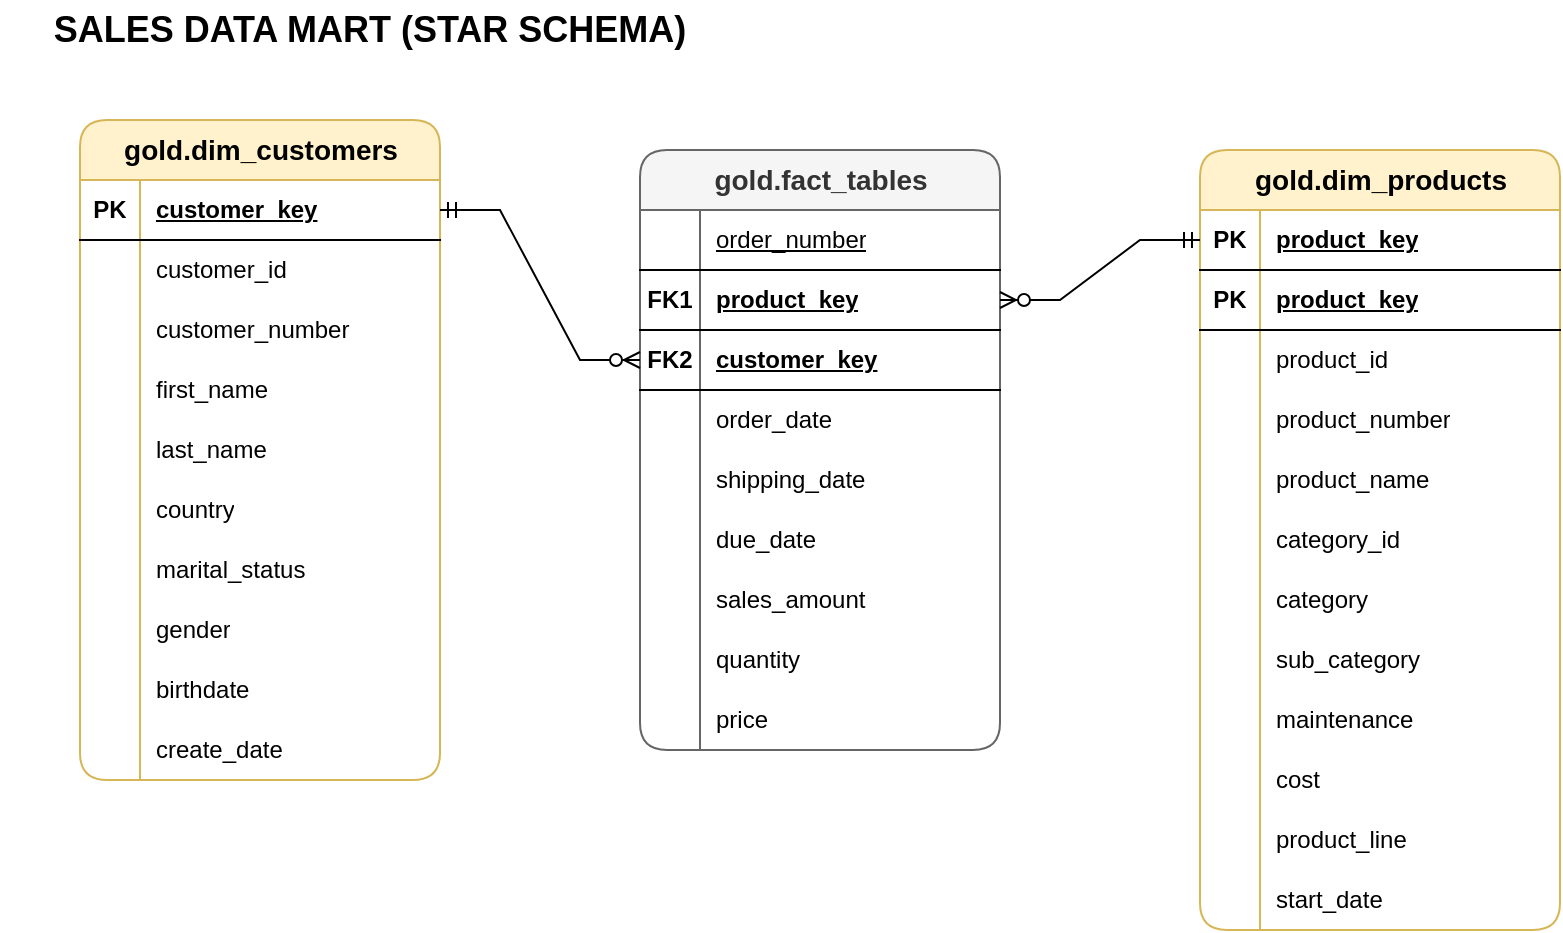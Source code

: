 <mxfile version="27.0.9">
  <diagram name="Page-1" id="JnDGGppTcWcvO2sFJyuO">
    <mxGraphModel dx="856" dy="521" grid="1" gridSize="10" guides="1" tooltips="1" connect="1" arrows="1" fold="1" page="1" pageScale="1" pageWidth="850" pageHeight="1100" math="0" shadow="0">
      <root>
        <mxCell id="0" />
        <mxCell id="1" parent="0" />
        <mxCell id="DwGZk2D-Dz_emXMDMK4M-45" value="&lt;font style=&quot;font-size: 14px;&quot;&gt;gold.dim_customers&lt;/font&gt;" style="shape=table;startSize=30;container=1;collapsible=1;childLayout=tableLayout;fixedRows=1;rowLines=0;fontStyle=1;align=center;resizeLast=1;html=1;rounded=1;fillColor=#fff2cc;strokeColor=#d6b656;" vertex="1" parent="1">
          <mxGeometry x="60" y="70" width="180" height="330" as="geometry" />
        </mxCell>
        <mxCell id="DwGZk2D-Dz_emXMDMK4M-46" value="" style="shape=tableRow;horizontal=0;startSize=0;swimlaneHead=0;swimlaneBody=0;fillColor=none;collapsible=0;dropTarget=0;points=[[0,0.5],[1,0.5]];portConstraint=eastwest;top=0;left=0;right=0;bottom=1;" vertex="1" parent="DwGZk2D-Dz_emXMDMK4M-45">
          <mxGeometry y="30" width="180" height="30" as="geometry" />
        </mxCell>
        <mxCell id="DwGZk2D-Dz_emXMDMK4M-47" value="PK" style="shape=partialRectangle;connectable=0;fillColor=none;top=0;left=0;bottom=0;right=0;fontStyle=1;overflow=hidden;whiteSpace=wrap;html=1;" vertex="1" parent="DwGZk2D-Dz_emXMDMK4M-46">
          <mxGeometry width="30" height="30" as="geometry">
            <mxRectangle width="30" height="30" as="alternateBounds" />
          </mxGeometry>
        </mxCell>
        <mxCell id="DwGZk2D-Dz_emXMDMK4M-48" value="&lt;font&gt;customer_key&lt;/font&gt;" style="shape=partialRectangle;connectable=0;fillColor=none;top=0;left=0;bottom=0;right=0;align=left;spacingLeft=6;fontStyle=5;overflow=hidden;whiteSpace=wrap;html=1;" vertex="1" parent="DwGZk2D-Dz_emXMDMK4M-46">
          <mxGeometry x="30" width="150" height="30" as="geometry">
            <mxRectangle width="150" height="30" as="alternateBounds" />
          </mxGeometry>
        </mxCell>
        <mxCell id="DwGZk2D-Dz_emXMDMK4M-49" value="" style="shape=tableRow;horizontal=0;startSize=0;swimlaneHead=0;swimlaneBody=0;fillColor=none;collapsible=0;dropTarget=0;points=[[0,0.5],[1,0.5]];portConstraint=eastwest;top=0;left=0;right=0;bottom=0;" vertex="1" parent="DwGZk2D-Dz_emXMDMK4M-45">
          <mxGeometry y="60" width="180" height="30" as="geometry" />
        </mxCell>
        <mxCell id="DwGZk2D-Dz_emXMDMK4M-50" value="" style="shape=partialRectangle;connectable=0;fillColor=none;top=0;left=0;bottom=0;right=0;editable=1;overflow=hidden;whiteSpace=wrap;html=1;" vertex="1" parent="DwGZk2D-Dz_emXMDMK4M-49">
          <mxGeometry width="30" height="30" as="geometry">
            <mxRectangle width="30" height="30" as="alternateBounds" />
          </mxGeometry>
        </mxCell>
        <mxCell id="DwGZk2D-Dz_emXMDMK4M-51" value="&lt;font&gt;customer_id&lt;/font&gt;" style="shape=partialRectangle;connectable=0;fillColor=none;top=0;left=0;bottom=0;right=0;align=left;spacingLeft=6;overflow=hidden;whiteSpace=wrap;html=1;" vertex="1" parent="DwGZk2D-Dz_emXMDMK4M-49">
          <mxGeometry x="30" width="150" height="30" as="geometry">
            <mxRectangle width="150" height="30" as="alternateBounds" />
          </mxGeometry>
        </mxCell>
        <mxCell id="DwGZk2D-Dz_emXMDMK4M-52" value="" style="shape=tableRow;horizontal=0;startSize=0;swimlaneHead=0;swimlaneBody=0;fillColor=none;collapsible=0;dropTarget=0;points=[[0,0.5],[1,0.5]];portConstraint=eastwest;top=0;left=0;right=0;bottom=0;" vertex="1" parent="DwGZk2D-Dz_emXMDMK4M-45">
          <mxGeometry y="90" width="180" height="30" as="geometry" />
        </mxCell>
        <mxCell id="DwGZk2D-Dz_emXMDMK4M-53" value="" style="shape=partialRectangle;connectable=0;fillColor=none;top=0;left=0;bottom=0;right=0;editable=1;overflow=hidden;whiteSpace=wrap;html=1;" vertex="1" parent="DwGZk2D-Dz_emXMDMK4M-52">
          <mxGeometry width="30" height="30" as="geometry">
            <mxRectangle width="30" height="30" as="alternateBounds" />
          </mxGeometry>
        </mxCell>
        <mxCell id="DwGZk2D-Dz_emXMDMK4M-54" value="customer_number" style="shape=partialRectangle;connectable=0;fillColor=none;top=0;left=0;bottom=0;right=0;align=left;spacingLeft=6;overflow=hidden;whiteSpace=wrap;html=1;" vertex="1" parent="DwGZk2D-Dz_emXMDMK4M-52">
          <mxGeometry x="30" width="150" height="30" as="geometry">
            <mxRectangle width="150" height="30" as="alternateBounds" />
          </mxGeometry>
        </mxCell>
        <mxCell id="DwGZk2D-Dz_emXMDMK4M-55" value="" style="shape=tableRow;horizontal=0;startSize=0;swimlaneHead=0;swimlaneBody=0;fillColor=none;collapsible=0;dropTarget=0;points=[[0,0.5],[1,0.5]];portConstraint=eastwest;top=0;left=0;right=0;bottom=0;" vertex="1" parent="DwGZk2D-Dz_emXMDMK4M-45">
          <mxGeometry y="120" width="180" height="30" as="geometry" />
        </mxCell>
        <mxCell id="DwGZk2D-Dz_emXMDMK4M-56" value="" style="shape=partialRectangle;connectable=0;fillColor=none;top=0;left=0;bottom=0;right=0;editable=1;overflow=hidden;whiteSpace=wrap;html=1;" vertex="1" parent="DwGZk2D-Dz_emXMDMK4M-55">
          <mxGeometry width="30" height="30" as="geometry">
            <mxRectangle width="30" height="30" as="alternateBounds" />
          </mxGeometry>
        </mxCell>
        <mxCell id="DwGZk2D-Dz_emXMDMK4M-57" value="first_name" style="shape=partialRectangle;connectable=0;fillColor=none;top=0;left=0;bottom=0;right=0;align=left;spacingLeft=6;overflow=hidden;whiteSpace=wrap;html=1;" vertex="1" parent="DwGZk2D-Dz_emXMDMK4M-55">
          <mxGeometry x="30" width="150" height="30" as="geometry">
            <mxRectangle width="150" height="30" as="alternateBounds" />
          </mxGeometry>
        </mxCell>
        <mxCell id="DwGZk2D-Dz_emXMDMK4M-58" value="" style="shape=tableRow;horizontal=0;startSize=0;swimlaneHead=0;swimlaneBody=0;fillColor=none;collapsible=0;dropTarget=0;points=[[0,0.5],[1,0.5]];portConstraint=eastwest;top=0;left=0;right=0;bottom=0;" vertex="1" parent="DwGZk2D-Dz_emXMDMK4M-45">
          <mxGeometry y="150" width="180" height="30" as="geometry" />
        </mxCell>
        <mxCell id="DwGZk2D-Dz_emXMDMK4M-59" value="" style="shape=partialRectangle;connectable=0;fillColor=none;top=0;left=0;bottom=0;right=0;editable=1;overflow=hidden;whiteSpace=wrap;html=1;" vertex="1" parent="DwGZk2D-Dz_emXMDMK4M-58">
          <mxGeometry width="30" height="30" as="geometry">
            <mxRectangle width="30" height="30" as="alternateBounds" />
          </mxGeometry>
        </mxCell>
        <mxCell id="DwGZk2D-Dz_emXMDMK4M-60" value="last_name" style="shape=partialRectangle;connectable=0;fillColor=none;top=0;left=0;bottom=0;right=0;align=left;spacingLeft=6;overflow=hidden;whiteSpace=wrap;html=1;" vertex="1" parent="DwGZk2D-Dz_emXMDMK4M-58">
          <mxGeometry x="30" width="150" height="30" as="geometry">
            <mxRectangle width="150" height="30" as="alternateBounds" />
          </mxGeometry>
        </mxCell>
        <mxCell id="DwGZk2D-Dz_emXMDMK4M-61" value="" style="shape=tableRow;horizontal=0;startSize=0;swimlaneHead=0;swimlaneBody=0;fillColor=none;collapsible=0;dropTarget=0;points=[[0,0.5],[1,0.5]];portConstraint=eastwest;top=0;left=0;right=0;bottom=0;" vertex="1" parent="DwGZk2D-Dz_emXMDMK4M-45">
          <mxGeometry y="180" width="180" height="30" as="geometry" />
        </mxCell>
        <mxCell id="DwGZk2D-Dz_emXMDMK4M-62" value="" style="shape=partialRectangle;connectable=0;fillColor=none;top=0;left=0;bottom=0;right=0;editable=1;overflow=hidden;whiteSpace=wrap;html=1;" vertex="1" parent="DwGZk2D-Dz_emXMDMK4M-61">
          <mxGeometry width="30" height="30" as="geometry">
            <mxRectangle width="30" height="30" as="alternateBounds" />
          </mxGeometry>
        </mxCell>
        <mxCell id="DwGZk2D-Dz_emXMDMK4M-63" value="country" style="shape=partialRectangle;connectable=0;fillColor=none;top=0;left=0;bottom=0;right=0;align=left;spacingLeft=6;overflow=hidden;whiteSpace=wrap;html=1;" vertex="1" parent="DwGZk2D-Dz_emXMDMK4M-61">
          <mxGeometry x="30" width="150" height="30" as="geometry">
            <mxRectangle width="150" height="30" as="alternateBounds" />
          </mxGeometry>
        </mxCell>
        <mxCell id="DwGZk2D-Dz_emXMDMK4M-64" value="" style="shape=tableRow;horizontal=0;startSize=0;swimlaneHead=0;swimlaneBody=0;fillColor=none;collapsible=0;dropTarget=0;points=[[0,0.5],[1,0.5]];portConstraint=eastwest;top=0;left=0;right=0;bottom=0;" vertex="1" parent="DwGZk2D-Dz_emXMDMK4M-45">
          <mxGeometry y="210" width="180" height="30" as="geometry" />
        </mxCell>
        <mxCell id="DwGZk2D-Dz_emXMDMK4M-65" value="" style="shape=partialRectangle;connectable=0;fillColor=none;top=0;left=0;bottom=0;right=0;editable=1;overflow=hidden;whiteSpace=wrap;html=1;" vertex="1" parent="DwGZk2D-Dz_emXMDMK4M-64">
          <mxGeometry width="30" height="30" as="geometry">
            <mxRectangle width="30" height="30" as="alternateBounds" />
          </mxGeometry>
        </mxCell>
        <mxCell id="DwGZk2D-Dz_emXMDMK4M-66" value="marital_status" style="shape=partialRectangle;connectable=0;fillColor=none;top=0;left=0;bottom=0;right=0;align=left;spacingLeft=6;overflow=hidden;whiteSpace=wrap;html=1;" vertex="1" parent="DwGZk2D-Dz_emXMDMK4M-64">
          <mxGeometry x="30" width="150" height="30" as="geometry">
            <mxRectangle width="150" height="30" as="alternateBounds" />
          </mxGeometry>
        </mxCell>
        <mxCell id="DwGZk2D-Dz_emXMDMK4M-67" value="" style="shape=tableRow;horizontal=0;startSize=0;swimlaneHead=0;swimlaneBody=0;fillColor=none;collapsible=0;dropTarget=0;points=[[0,0.5],[1,0.5]];portConstraint=eastwest;top=0;left=0;right=0;bottom=0;" vertex="1" parent="DwGZk2D-Dz_emXMDMK4M-45">
          <mxGeometry y="240" width="180" height="30" as="geometry" />
        </mxCell>
        <mxCell id="DwGZk2D-Dz_emXMDMK4M-68" value="" style="shape=partialRectangle;connectable=0;fillColor=none;top=0;left=0;bottom=0;right=0;editable=1;overflow=hidden;whiteSpace=wrap;html=1;" vertex="1" parent="DwGZk2D-Dz_emXMDMK4M-67">
          <mxGeometry width="30" height="30" as="geometry">
            <mxRectangle width="30" height="30" as="alternateBounds" />
          </mxGeometry>
        </mxCell>
        <mxCell id="DwGZk2D-Dz_emXMDMK4M-69" value="gender" style="shape=partialRectangle;connectable=0;fillColor=none;top=0;left=0;bottom=0;right=0;align=left;spacingLeft=6;overflow=hidden;whiteSpace=wrap;html=1;" vertex="1" parent="DwGZk2D-Dz_emXMDMK4M-67">
          <mxGeometry x="30" width="150" height="30" as="geometry">
            <mxRectangle width="150" height="30" as="alternateBounds" />
          </mxGeometry>
        </mxCell>
        <mxCell id="DwGZk2D-Dz_emXMDMK4M-70" value="" style="shape=tableRow;horizontal=0;startSize=0;swimlaneHead=0;swimlaneBody=0;fillColor=none;collapsible=0;dropTarget=0;points=[[0,0.5],[1,0.5]];portConstraint=eastwest;top=0;left=0;right=0;bottom=0;" vertex="1" parent="DwGZk2D-Dz_emXMDMK4M-45">
          <mxGeometry y="270" width="180" height="30" as="geometry" />
        </mxCell>
        <mxCell id="DwGZk2D-Dz_emXMDMK4M-71" value="" style="shape=partialRectangle;connectable=0;fillColor=none;top=0;left=0;bottom=0;right=0;editable=1;overflow=hidden;whiteSpace=wrap;html=1;" vertex="1" parent="DwGZk2D-Dz_emXMDMK4M-70">
          <mxGeometry width="30" height="30" as="geometry">
            <mxRectangle width="30" height="30" as="alternateBounds" />
          </mxGeometry>
        </mxCell>
        <mxCell id="DwGZk2D-Dz_emXMDMK4M-72" value="birthdate" style="shape=partialRectangle;connectable=0;fillColor=none;top=0;left=0;bottom=0;right=0;align=left;spacingLeft=6;overflow=hidden;whiteSpace=wrap;html=1;" vertex="1" parent="DwGZk2D-Dz_emXMDMK4M-70">
          <mxGeometry x="30" width="150" height="30" as="geometry">
            <mxRectangle width="150" height="30" as="alternateBounds" />
          </mxGeometry>
        </mxCell>
        <mxCell id="DwGZk2D-Dz_emXMDMK4M-73" value="" style="shape=tableRow;horizontal=0;startSize=0;swimlaneHead=0;swimlaneBody=0;fillColor=none;collapsible=0;dropTarget=0;points=[[0,0.5],[1,0.5]];portConstraint=eastwest;top=0;left=0;right=0;bottom=0;" vertex="1" parent="DwGZk2D-Dz_emXMDMK4M-45">
          <mxGeometry y="300" width="180" height="30" as="geometry" />
        </mxCell>
        <mxCell id="DwGZk2D-Dz_emXMDMK4M-74" value="" style="shape=partialRectangle;connectable=0;fillColor=none;top=0;left=0;bottom=0;right=0;editable=1;overflow=hidden;whiteSpace=wrap;html=1;" vertex="1" parent="DwGZk2D-Dz_emXMDMK4M-73">
          <mxGeometry width="30" height="30" as="geometry">
            <mxRectangle width="30" height="30" as="alternateBounds" />
          </mxGeometry>
        </mxCell>
        <mxCell id="DwGZk2D-Dz_emXMDMK4M-75" value="create_date" style="shape=partialRectangle;connectable=0;fillColor=none;top=0;left=0;bottom=0;right=0;align=left;spacingLeft=6;overflow=hidden;whiteSpace=wrap;html=1;" vertex="1" parent="DwGZk2D-Dz_emXMDMK4M-73">
          <mxGeometry x="30" width="150" height="30" as="geometry">
            <mxRectangle width="150" height="30" as="alternateBounds" />
          </mxGeometry>
        </mxCell>
        <mxCell id="DwGZk2D-Dz_emXMDMK4M-82" value="&lt;font style=&quot;font-size: 14px;&quot;&gt;gold.dim_products&lt;/font&gt;" style="shape=table;startSize=30;container=1;collapsible=1;childLayout=tableLayout;fixedRows=1;rowLines=0;fontStyle=1;align=center;resizeLast=1;html=1;rounded=1;fillColor=#fff2cc;strokeColor=#d6b656;" vertex="1" parent="1">
          <mxGeometry x="620" y="85" width="180" height="390" as="geometry" />
        </mxCell>
        <mxCell id="DwGZk2D-Dz_emXMDMK4M-155" value="" style="shape=tableRow;horizontal=0;startSize=0;swimlaneHead=0;swimlaneBody=0;fillColor=none;collapsible=0;dropTarget=0;points=[[0,0.5],[1,0.5]];portConstraint=eastwest;top=0;left=0;right=0;bottom=1;" vertex="1" parent="DwGZk2D-Dz_emXMDMK4M-82">
          <mxGeometry y="30" width="180" height="30" as="geometry" />
        </mxCell>
        <mxCell id="DwGZk2D-Dz_emXMDMK4M-156" value="PK" style="shape=partialRectangle;connectable=0;fillColor=none;top=0;left=0;bottom=0;right=0;fontStyle=1;overflow=hidden;whiteSpace=wrap;html=1;" vertex="1" parent="DwGZk2D-Dz_emXMDMK4M-155">
          <mxGeometry width="30" height="30" as="geometry">
            <mxRectangle width="30" height="30" as="alternateBounds" />
          </mxGeometry>
        </mxCell>
        <mxCell id="DwGZk2D-Dz_emXMDMK4M-157" value="&lt;font&gt;product_key&lt;/font&gt;" style="shape=partialRectangle;connectable=0;fillColor=none;top=0;left=0;bottom=0;right=0;align=left;spacingLeft=6;fontStyle=5;overflow=hidden;whiteSpace=wrap;html=1;" vertex="1" parent="DwGZk2D-Dz_emXMDMK4M-155">
          <mxGeometry x="30" width="150" height="30" as="geometry">
            <mxRectangle width="150" height="30" as="alternateBounds" />
          </mxGeometry>
        </mxCell>
        <mxCell id="DwGZk2D-Dz_emXMDMK4M-83" value="" style="shape=tableRow;horizontal=0;startSize=0;swimlaneHead=0;swimlaneBody=0;fillColor=none;collapsible=0;dropTarget=0;points=[[0,0.5],[1,0.5]];portConstraint=eastwest;top=0;left=0;right=0;bottom=1;" vertex="1" parent="DwGZk2D-Dz_emXMDMK4M-82">
          <mxGeometry y="60" width="180" height="30" as="geometry" />
        </mxCell>
        <mxCell id="DwGZk2D-Dz_emXMDMK4M-84" value="PK" style="shape=partialRectangle;connectable=0;fillColor=none;top=0;left=0;bottom=0;right=0;fontStyle=1;overflow=hidden;whiteSpace=wrap;html=1;" vertex="1" parent="DwGZk2D-Dz_emXMDMK4M-83">
          <mxGeometry width="30" height="30" as="geometry">
            <mxRectangle width="30" height="30" as="alternateBounds" />
          </mxGeometry>
        </mxCell>
        <mxCell id="DwGZk2D-Dz_emXMDMK4M-85" value="&lt;font&gt;product_key&lt;/font&gt;" style="shape=partialRectangle;connectable=0;fillColor=none;top=0;left=0;bottom=0;right=0;align=left;spacingLeft=6;fontStyle=5;overflow=hidden;whiteSpace=wrap;html=1;" vertex="1" parent="DwGZk2D-Dz_emXMDMK4M-83">
          <mxGeometry x="30" width="150" height="30" as="geometry">
            <mxRectangle width="150" height="30" as="alternateBounds" />
          </mxGeometry>
        </mxCell>
        <mxCell id="DwGZk2D-Dz_emXMDMK4M-86" value="" style="shape=tableRow;horizontal=0;startSize=0;swimlaneHead=0;swimlaneBody=0;fillColor=none;collapsible=0;dropTarget=0;points=[[0,0.5],[1,0.5]];portConstraint=eastwest;top=0;left=0;right=0;bottom=0;" vertex="1" parent="DwGZk2D-Dz_emXMDMK4M-82">
          <mxGeometry y="90" width="180" height="30" as="geometry" />
        </mxCell>
        <mxCell id="DwGZk2D-Dz_emXMDMK4M-87" value="" style="shape=partialRectangle;connectable=0;fillColor=none;top=0;left=0;bottom=0;right=0;editable=1;overflow=hidden;whiteSpace=wrap;html=1;" vertex="1" parent="DwGZk2D-Dz_emXMDMK4M-86">
          <mxGeometry width="30" height="30" as="geometry">
            <mxRectangle width="30" height="30" as="alternateBounds" />
          </mxGeometry>
        </mxCell>
        <mxCell id="DwGZk2D-Dz_emXMDMK4M-88" value="&lt;font&gt;product_id&lt;/font&gt;" style="shape=partialRectangle;connectable=0;fillColor=none;top=0;left=0;bottom=0;right=0;align=left;spacingLeft=6;overflow=hidden;whiteSpace=wrap;html=1;" vertex="1" parent="DwGZk2D-Dz_emXMDMK4M-86">
          <mxGeometry x="30" width="150" height="30" as="geometry">
            <mxRectangle width="150" height="30" as="alternateBounds" />
          </mxGeometry>
        </mxCell>
        <mxCell id="DwGZk2D-Dz_emXMDMK4M-89" value="" style="shape=tableRow;horizontal=0;startSize=0;swimlaneHead=0;swimlaneBody=0;fillColor=none;collapsible=0;dropTarget=0;points=[[0,0.5],[1,0.5]];portConstraint=eastwest;top=0;left=0;right=0;bottom=0;" vertex="1" parent="DwGZk2D-Dz_emXMDMK4M-82">
          <mxGeometry y="120" width="180" height="30" as="geometry" />
        </mxCell>
        <mxCell id="DwGZk2D-Dz_emXMDMK4M-90" value="" style="shape=partialRectangle;connectable=0;fillColor=none;top=0;left=0;bottom=0;right=0;editable=1;overflow=hidden;whiteSpace=wrap;html=1;" vertex="1" parent="DwGZk2D-Dz_emXMDMK4M-89">
          <mxGeometry width="30" height="30" as="geometry">
            <mxRectangle width="30" height="30" as="alternateBounds" />
          </mxGeometry>
        </mxCell>
        <mxCell id="DwGZk2D-Dz_emXMDMK4M-91" value="product_number" style="shape=partialRectangle;connectable=0;fillColor=none;top=0;left=0;bottom=0;right=0;align=left;spacingLeft=6;overflow=hidden;whiteSpace=wrap;html=1;" vertex="1" parent="DwGZk2D-Dz_emXMDMK4M-89">
          <mxGeometry x="30" width="150" height="30" as="geometry">
            <mxRectangle width="150" height="30" as="alternateBounds" />
          </mxGeometry>
        </mxCell>
        <mxCell id="DwGZk2D-Dz_emXMDMK4M-92" value="" style="shape=tableRow;horizontal=0;startSize=0;swimlaneHead=0;swimlaneBody=0;fillColor=none;collapsible=0;dropTarget=0;points=[[0,0.5],[1,0.5]];portConstraint=eastwest;top=0;left=0;right=0;bottom=0;" vertex="1" parent="DwGZk2D-Dz_emXMDMK4M-82">
          <mxGeometry y="150" width="180" height="30" as="geometry" />
        </mxCell>
        <mxCell id="DwGZk2D-Dz_emXMDMK4M-93" value="" style="shape=partialRectangle;connectable=0;fillColor=none;top=0;left=0;bottom=0;right=0;editable=1;overflow=hidden;whiteSpace=wrap;html=1;" vertex="1" parent="DwGZk2D-Dz_emXMDMK4M-92">
          <mxGeometry width="30" height="30" as="geometry">
            <mxRectangle width="30" height="30" as="alternateBounds" />
          </mxGeometry>
        </mxCell>
        <mxCell id="DwGZk2D-Dz_emXMDMK4M-94" value="product_name" style="shape=partialRectangle;connectable=0;fillColor=none;top=0;left=0;bottom=0;right=0;align=left;spacingLeft=6;overflow=hidden;whiteSpace=wrap;html=1;" vertex="1" parent="DwGZk2D-Dz_emXMDMK4M-92">
          <mxGeometry x="30" width="150" height="30" as="geometry">
            <mxRectangle width="150" height="30" as="alternateBounds" />
          </mxGeometry>
        </mxCell>
        <mxCell id="DwGZk2D-Dz_emXMDMK4M-95" value="" style="shape=tableRow;horizontal=0;startSize=0;swimlaneHead=0;swimlaneBody=0;fillColor=none;collapsible=0;dropTarget=0;points=[[0,0.5],[1,0.5]];portConstraint=eastwest;top=0;left=0;right=0;bottom=0;" vertex="1" parent="DwGZk2D-Dz_emXMDMK4M-82">
          <mxGeometry y="180" width="180" height="30" as="geometry" />
        </mxCell>
        <mxCell id="DwGZk2D-Dz_emXMDMK4M-96" value="" style="shape=partialRectangle;connectable=0;fillColor=none;top=0;left=0;bottom=0;right=0;editable=1;overflow=hidden;whiteSpace=wrap;html=1;" vertex="1" parent="DwGZk2D-Dz_emXMDMK4M-95">
          <mxGeometry width="30" height="30" as="geometry">
            <mxRectangle width="30" height="30" as="alternateBounds" />
          </mxGeometry>
        </mxCell>
        <mxCell id="DwGZk2D-Dz_emXMDMK4M-97" value="category_id" style="shape=partialRectangle;connectable=0;fillColor=none;top=0;left=0;bottom=0;right=0;align=left;spacingLeft=6;overflow=hidden;whiteSpace=wrap;html=1;" vertex="1" parent="DwGZk2D-Dz_emXMDMK4M-95">
          <mxGeometry x="30" width="150" height="30" as="geometry">
            <mxRectangle width="150" height="30" as="alternateBounds" />
          </mxGeometry>
        </mxCell>
        <mxCell id="DwGZk2D-Dz_emXMDMK4M-98" value="" style="shape=tableRow;horizontal=0;startSize=0;swimlaneHead=0;swimlaneBody=0;fillColor=none;collapsible=0;dropTarget=0;points=[[0,0.5],[1,0.5]];portConstraint=eastwest;top=0;left=0;right=0;bottom=0;" vertex="1" parent="DwGZk2D-Dz_emXMDMK4M-82">
          <mxGeometry y="210" width="180" height="30" as="geometry" />
        </mxCell>
        <mxCell id="DwGZk2D-Dz_emXMDMK4M-99" value="" style="shape=partialRectangle;connectable=0;fillColor=none;top=0;left=0;bottom=0;right=0;editable=1;overflow=hidden;whiteSpace=wrap;html=1;" vertex="1" parent="DwGZk2D-Dz_emXMDMK4M-98">
          <mxGeometry width="30" height="30" as="geometry">
            <mxRectangle width="30" height="30" as="alternateBounds" />
          </mxGeometry>
        </mxCell>
        <mxCell id="DwGZk2D-Dz_emXMDMK4M-100" value="category" style="shape=partialRectangle;connectable=0;fillColor=none;top=0;left=0;bottom=0;right=0;align=left;spacingLeft=6;overflow=hidden;whiteSpace=wrap;html=1;" vertex="1" parent="DwGZk2D-Dz_emXMDMK4M-98">
          <mxGeometry x="30" width="150" height="30" as="geometry">
            <mxRectangle width="150" height="30" as="alternateBounds" />
          </mxGeometry>
        </mxCell>
        <mxCell id="DwGZk2D-Dz_emXMDMK4M-101" value="" style="shape=tableRow;horizontal=0;startSize=0;swimlaneHead=0;swimlaneBody=0;fillColor=none;collapsible=0;dropTarget=0;points=[[0,0.5],[1,0.5]];portConstraint=eastwest;top=0;left=0;right=0;bottom=0;" vertex="1" parent="DwGZk2D-Dz_emXMDMK4M-82">
          <mxGeometry y="240" width="180" height="30" as="geometry" />
        </mxCell>
        <mxCell id="DwGZk2D-Dz_emXMDMK4M-102" value="" style="shape=partialRectangle;connectable=0;fillColor=none;top=0;left=0;bottom=0;right=0;editable=1;overflow=hidden;whiteSpace=wrap;html=1;" vertex="1" parent="DwGZk2D-Dz_emXMDMK4M-101">
          <mxGeometry width="30" height="30" as="geometry">
            <mxRectangle width="30" height="30" as="alternateBounds" />
          </mxGeometry>
        </mxCell>
        <mxCell id="DwGZk2D-Dz_emXMDMK4M-103" value="sub_category" style="shape=partialRectangle;connectable=0;fillColor=none;top=0;left=0;bottom=0;right=0;align=left;spacingLeft=6;overflow=hidden;whiteSpace=wrap;html=1;" vertex="1" parent="DwGZk2D-Dz_emXMDMK4M-101">
          <mxGeometry x="30" width="150" height="30" as="geometry">
            <mxRectangle width="150" height="30" as="alternateBounds" />
          </mxGeometry>
        </mxCell>
        <mxCell id="DwGZk2D-Dz_emXMDMK4M-104" value="" style="shape=tableRow;horizontal=0;startSize=0;swimlaneHead=0;swimlaneBody=0;fillColor=none;collapsible=0;dropTarget=0;points=[[0,0.5],[1,0.5]];portConstraint=eastwest;top=0;left=0;right=0;bottom=0;" vertex="1" parent="DwGZk2D-Dz_emXMDMK4M-82">
          <mxGeometry y="270" width="180" height="30" as="geometry" />
        </mxCell>
        <mxCell id="DwGZk2D-Dz_emXMDMK4M-105" value="" style="shape=partialRectangle;connectable=0;fillColor=none;top=0;left=0;bottom=0;right=0;editable=1;overflow=hidden;whiteSpace=wrap;html=1;" vertex="1" parent="DwGZk2D-Dz_emXMDMK4M-104">
          <mxGeometry width="30" height="30" as="geometry">
            <mxRectangle width="30" height="30" as="alternateBounds" />
          </mxGeometry>
        </mxCell>
        <mxCell id="DwGZk2D-Dz_emXMDMK4M-106" value="maintenance" style="shape=partialRectangle;connectable=0;fillColor=none;top=0;left=0;bottom=0;right=0;align=left;spacingLeft=6;overflow=hidden;whiteSpace=wrap;html=1;" vertex="1" parent="DwGZk2D-Dz_emXMDMK4M-104">
          <mxGeometry x="30" width="150" height="30" as="geometry">
            <mxRectangle width="150" height="30" as="alternateBounds" />
          </mxGeometry>
        </mxCell>
        <mxCell id="DwGZk2D-Dz_emXMDMK4M-107" value="" style="shape=tableRow;horizontal=0;startSize=0;swimlaneHead=0;swimlaneBody=0;fillColor=none;collapsible=0;dropTarget=0;points=[[0,0.5],[1,0.5]];portConstraint=eastwest;top=0;left=0;right=0;bottom=0;" vertex="1" parent="DwGZk2D-Dz_emXMDMK4M-82">
          <mxGeometry y="300" width="180" height="30" as="geometry" />
        </mxCell>
        <mxCell id="DwGZk2D-Dz_emXMDMK4M-108" value="" style="shape=partialRectangle;connectable=0;fillColor=none;top=0;left=0;bottom=0;right=0;editable=1;overflow=hidden;whiteSpace=wrap;html=1;" vertex="1" parent="DwGZk2D-Dz_emXMDMK4M-107">
          <mxGeometry width="30" height="30" as="geometry">
            <mxRectangle width="30" height="30" as="alternateBounds" />
          </mxGeometry>
        </mxCell>
        <mxCell id="DwGZk2D-Dz_emXMDMK4M-109" value="cost" style="shape=partialRectangle;connectable=0;fillColor=none;top=0;left=0;bottom=0;right=0;align=left;spacingLeft=6;overflow=hidden;whiteSpace=wrap;html=1;" vertex="1" parent="DwGZk2D-Dz_emXMDMK4M-107">
          <mxGeometry x="30" width="150" height="30" as="geometry">
            <mxRectangle width="150" height="30" as="alternateBounds" />
          </mxGeometry>
        </mxCell>
        <mxCell id="DwGZk2D-Dz_emXMDMK4M-110" value="" style="shape=tableRow;horizontal=0;startSize=0;swimlaneHead=0;swimlaneBody=0;fillColor=none;collapsible=0;dropTarget=0;points=[[0,0.5],[1,0.5]];portConstraint=eastwest;top=0;left=0;right=0;bottom=0;" vertex="1" parent="DwGZk2D-Dz_emXMDMK4M-82">
          <mxGeometry y="330" width="180" height="30" as="geometry" />
        </mxCell>
        <mxCell id="DwGZk2D-Dz_emXMDMK4M-111" value="" style="shape=partialRectangle;connectable=0;fillColor=none;top=0;left=0;bottom=0;right=0;editable=1;overflow=hidden;whiteSpace=wrap;html=1;" vertex="1" parent="DwGZk2D-Dz_emXMDMK4M-110">
          <mxGeometry width="30" height="30" as="geometry">
            <mxRectangle width="30" height="30" as="alternateBounds" />
          </mxGeometry>
        </mxCell>
        <mxCell id="DwGZk2D-Dz_emXMDMK4M-112" value="product_line" style="shape=partialRectangle;connectable=0;fillColor=none;top=0;left=0;bottom=0;right=0;align=left;spacingLeft=6;overflow=hidden;whiteSpace=wrap;html=1;" vertex="1" parent="DwGZk2D-Dz_emXMDMK4M-110">
          <mxGeometry x="30" width="150" height="30" as="geometry">
            <mxRectangle width="150" height="30" as="alternateBounds" />
          </mxGeometry>
        </mxCell>
        <mxCell id="DwGZk2D-Dz_emXMDMK4M-113" value="" style="shape=tableRow;horizontal=0;startSize=0;swimlaneHead=0;swimlaneBody=0;fillColor=none;collapsible=0;dropTarget=0;points=[[0,0.5],[1,0.5]];portConstraint=eastwest;top=0;left=0;right=0;bottom=0;" vertex="1" parent="DwGZk2D-Dz_emXMDMK4M-82">
          <mxGeometry y="360" width="180" height="30" as="geometry" />
        </mxCell>
        <mxCell id="DwGZk2D-Dz_emXMDMK4M-114" value="" style="shape=partialRectangle;connectable=0;fillColor=none;top=0;left=0;bottom=0;right=0;editable=1;overflow=hidden;whiteSpace=wrap;html=1;" vertex="1" parent="DwGZk2D-Dz_emXMDMK4M-113">
          <mxGeometry width="30" height="30" as="geometry">
            <mxRectangle width="30" height="30" as="alternateBounds" />
          </mxGeometry>
        </mxCell>
        <mxCell id="DwGZk2D-Dz_emXMDMK4M-115" value="start_date" style="shape=partialRectangle;connectable=0;fillColor=none;top=0;left=0;bottom=0;right=0;align=left;spacingLeft=6;overflow=hidden;whiteSpace=wrap;html=1;" vertex="1" parent="DwGZk2D-Dz_emXMDMK4M-113">
          <mxGeometry x="30" width="150" height="30" as="geometry">
            <mxRectangle width="150" height="30" as="alternateBounds" />
          </mxGeometry>
        </mxCell>
        <mxCell id="DwGZk2D-Dz_emXMDMK4M-116" value="&lt;font style=&quot;font-size: 14px;&quot;&gt;gold.fact_tables&lt;/font&gt;" style="shape=table;startSize=30;container=1;collapsible=1;childLayout=tableLayout;fixedRows=1;rowLines=0;fontStyle=1;align=center;resizeLast=1;html=1;rounded=1;fillColor=#f5f5f5;strokeColor=#666666;fontColor=#333333;" vertex="1" parent="1">
          <mxGeometry x="340" y="85" width="180" height="300" as="geometry" />
        </mxCell>
        <mxCell id="DwGZk2D-Dz_emXMDMK4M-117" value="" style="shape=tableRow;horizontal=0;startSize=0;swimlaneHead=0;swimlaneBody=0;fillColor=none;collapsible=0;dropTarget=0;points=[[0,0.5],[1,0.5]];portConstraint=eastwest;top=0;left=0;right=0;bottom=1;" vertex="1" parent="DwGZk2D-Dz_emXMDMK4M-116">
          <mxGeometry y="30" width="180" height="30" as="geometry" />
        </mxCell>
        <mxCell id="DwGZk2D-Dz_emXMDMK4M-118" value="" style="shape=partialRectangle;connectable=0;fillColor=none;top=0;left=0;bottom=0;right=0;fontStyle=1;overflow=hidden;whiteSpace=wrap;html=1;" vertex="1" parent="DwGZk2D-Dz_emXMDMK4M-117">
          <mxGeometry width="30" height="30" as="geometry">
            <mxRectangle width="30" height="30" as="alternateBounds" />
          </mxGeometry>
        </mxCell>
        <mxCell id="DwGZk2D-Dz_emXMDMK4M-119" value="&lt;font style=&quot;font-weight: normal;&quot;&gt;order_number&lt;/font&gt;" style="shape=partialRectangle;connectable=0;fillColor=none;top=0;left=0;bottom=0;right=0;align=left;spacingLeft=6;fontStyle=5;overflow=hidden;whiteSpace=wrap;html=1;" vertex="1" parent="DwGZk2D-Dz_emXMDMK4M-117">
          <mxGeometry x="30" width="150" height="30" as="geometry">
            <mxRectangle width="150" height="30" as="alternateBounds" />
          </mxGeometry>
        </mxCell>
        <mxCell id="DwGZk2D-Dz_emXMDMK4M-147" value="" style="shape=tableRow;horizontal=0;startSize=0;swimlaneHead=0;swimlaneBody=0;fillColor=none;collapsible=0;dropTarget=0;points=[[0,0.5],[1,0.5]];portConstraint=eastwest;top=0;left=0;right=0;bottom=1;" vertex="1" parent="DwGZk2D-Dz_emXMDMK4M-116">
          <mxGeometry y="60" width="180" height="30" as="geometry" />
        </mxCell>
        <mxCell id="DwGZk2D-Dz_emXMDMK4M-148" value="FK1" style="shape=partialRectangle;connectable=0;fillColor=none;top=0;left=0;bottom=0;right=0;fontStyle=1;overflow=hidden;whiteSpace=wrap;html=1;" vertex="1" parent="DwGZk2D-Dz_emXMDMK4M-147">
          <mxGeometry width="30" height="30" as="geometry">
            <mxRectangle width="30" height="30" as="alternateBounds" />
          </mxGeometry>
        </mxCell>
        <mxCell id="DwGZk2D-Dz_emXMDMK4M-149" value="&lt;font&gt;product_key&lt;/font&gt;" style="shape=partialRectangle;connectable=0;fillColor=none;top=0;left=0;bottom=0;right=0;align=left;spacingLeft=6;fontStyle=5;overflow=hidden;whiteSpace=wrap;html=1;" vertex="1" parent="DwGZk2D-Dz_emXMDMK4M-147">
          <mxGeometry x="30" width="150" height="30" as="geometry">
            <mxRectangle width="150" height="30" as="alternateBounds" />
          </mxGeometry>
        </mxCell>
        <mxCell id="DwGZk2D-Dz_emXMDMK4M-150" value="" style="shape=tableRow;horizontal=0;startSize=0;swimlaneHead=0;swimlaneBody=0;fillColor=none;collapsible=0;dropTarget=0;points=[[0,0.5],[1,0.5]];portConstraint=eastwest;top=0;left=0;right=0;bottom=1;" vertex="1" parent="DwGZk2D-Dz_emXMDMK4M-116">
          <mxGeometry y="90" width="180" height="30" as="geometry" />
        </mxCell>
        <mxCell id="DwGZk2D-Dz_emXMDMK4M-151" value="FK2" style="shape=partialRectangle;connectable=0;fillColor=none;top=0;left=0;bottom=0;right=0;fontStyle=1;overflow=hidden;whiteSpace=wrap;html=1;" vertex="1" parent="DwGZk2D-Dz_emXMDMK4M-150">
          <mxGeometry width="30" height="30" as="geometry">
            <mxRectangle width="30" height="30" as="alternateBounds" />
          </mxGeometry>
        </mxCell>
        <mxCell id="DwGZk2D-Dz_emXMDMK4M-152" value="&lt;font&gt;customer_key&lt;/font&gt;" style="shape=partialRectangle;connectable=0;fillColor=none;top=0;left=0;bottom=0;right=0;align=left;spacingLeft=6;fontStyle=5;overflow=hidden;whiteSpace=wrap;html=1;" vertex="1" parent="DwGZk2D-Dz_emXMDMK4M-150">
          <mxGeometry x="30" width="150" height="30" as="geometry">
            <mxRectangle width="150" height="30" as="alternateBounds" />
          </mxGeometry>
        </mxCell>
        <mxCell id="DwGZk2D-Dz_emXMDMK4M-120" value="" style="shape=tableRow;horizontal=0;startSize=0;swimlaneHead=0;swimlaneBody=0;fillColor=none;collapsible=0;dropTarget=0;points=[[0,0.5],[1,0.5]];portConstraint=eastwest;top=0;left=0;right=0;bottom=0;" vertex="1" parent="DwGZk2D-Dz_emXMDMK4M-116">
          <mxGeometry y="120" width="180" height="30" as="geometry" />
        </mxCell>
        <mxCell id="DwGZk2D-Dz_emXMDMK4M-121" value="" style="shape=partialRectangle;connectable=0;fillColor=none;top=0;left=0;bottom=0;right=0;editable=1;overflow=hidden;whiteSpace=wrap;html=1;" vertex="1" parent="DwGZk2D-Dz_emXMDMK4M-120">
          <mxGeometry width="30" height="30" as="geometry">
            <mxRectangle width="30" height="30" as="alternateBounds" />
          </mxGeometry>
        </mxCell>
        <mxCell id="DwGZk2D-Dz_emXMDMK4M-122" value="&lt;font&gt;order_date&lt;/font&gt;" style="shape=partialRectangle;connectable=0;fillColor=none;top=0;left=0;bottom=0;right=0;align=left;spacingLeft=6;overflow=hidden;whiteSpace=wrap;html=1;" vertex="1" parent="DwGZk2D-Dz_emXMDMK4M-120">
          <mxGeometry x="30" width="150" height="30" as="geometry">
            <mxRectangle width="150" height="30" as="alternateBounds" />
          </mxGeometry>
        </mxCell>
        <mxCell id="DwGZk2D-Dz_emXMDMK4M-123" value="" style="shape=tableRow;horizontal=0;startSize=0;swimlaneHead=0;swimlaneBody=0;fillColor=none;collapsible=0;dropTarget=0;points=[[0,0.5],[1,0.5]];portConstraint=eastwest;top=0;left=0;right=0;bottom=0;" vertex="1" parent="DwGZk2D-Dz_emXMDMK4M-116">
          <mxGeometry y="150" width="180" height="30" as="geometry" />
        </mxCell>
        <mxCell id="DwGZk2D-Dz_emXMDMK4M-124" value="" style="shape=partialRectangle;connectable=0;fillColor=none;top=0;left=0;bottom=0;right=0;editable=1;overflow=hidden;whiteSpace=wrap;html=1;" vertex="1" parent="DwGZk2D-Dz_emXMDMK4M-123">
          <mxGeometry width="30" height="30" as="geometry">
            <mxRectangle width="30" height="30" as="alternateBounds" />
          </mxGeometry>
        </mxCell>
        <mxCell id="DwGZk2D-Dz_emXMDMK4M-125" value="shipping_date" style="shape=partialRectangle;connectable=0;fillColor=none;top=0;left=0;bottom=0;right=0;align=left;spacingLeft=6;overflow=hidden;whiteSpace=wrap;html=1;" vertex="1" parent="DwGZk2D-Dz_emXMDMK4M-123">
          <mxGeometry x="30" width="150" height="30" as="geometry">
            <mxRectangle width="150" height="30" as="alternateBounds" />
          </mxGeometry>
        </mxCell>
        <mxCell id="DwGZk2D-Dz_emXMDMK4M-126" value="" style="shape=tableRow;horizontal=0;startSize=0;swimlaneHead=0;swimlaneBody=0;fillColor=none;collapsible=0;dropTarget=0;points=[[0,0.5],[1,0.5]];portConstraint=eastwest;top=0;left=0;right=0;bottom=0;" vertex="1" parent="DwGZk2D-Dz_emXMDMK4M-116">
          <mxGeometry y="180" width="180" height="30" as="geometry" />
        </mxCell>
        <mxCell id="DwGZk2D-Dz_emXMDMK4M-127" value="" style="shape=partialRectangle;connectable=0;fillColor=none;top=0;left=0;bottom=0;right=0;editable=1;overflow=hidden;whiteSpace=wrap;html=1;" vertex="1" parent="DwGZk2D-Dz_emXMDMK4M-126">
          <mxGeometry width="30" height="30" as="geometry">
            <mxRectangle width="30" height="30" as="alternateBounds" />
          </mxGeometry>
        </mxCell>
        <mxCell id="DwGZk2D-Dz_emXMDMK4M-128" value="due_date" style="shape=partialRectangle;connectable=0;fillColor=none;top=0;left=0;bottom=0;right=0;align=left;spacingLeft=6;overflow=hidden;whiteSpace=wrap;html=1;" vertex="1" parent="DwGZk2D-Dz_emXMDMK4M-126">
          <mxGeometry x="30" width="150" height="30" as="geometry">
            <mxRectangle width="150" height="30" as="alternateBounds" />
          </mxGeometry>
        </mxCell>
        <mxCell id="DwGZk2D-Dz_emXMDMK4M-129" value="" style="shape=tableRow;horizontal=0;startSize=0;swimlaneHead=0;swimlaneBody=0;fillColor=none;collapsible=0;dropTarget=0;points=[[0,0.5],[1,0.5]];portConstraint=eastwest;top=0;left=0;right=0;bottom=0;" vertex="1" parent="DwGZk2D-Dz_emXMDMK4M-116">
          <mxGeometry y="210" width="180" height="30" as="geometry" />
        </mxCell>
        <mxCell id="DwGZk2D-Dz_emXMDMK4M-130" value="" style="shape=partialRectangle;connectable=0;fillColor=none;top=0;left=0;bottom=0;right=0;editable=1;overflow=hidden;whiteSpace=wrap;html=1;" vertex="1" parent="DwGZk2D-Dz_emXMDMK4M-129">
          <mxGeometry width="30" height="30" as="geometry">
            <mxRectangle width="30" height="30" as="alternateBounds" />
          </mxGeometry>
        </mxCell>
        <mxCell id="DwGZk2D-Dz_emXMDMK4M-131" value="sales_amount" style="shape=partialRectangle;connectable=0;fillColor=none;top=0;left=0;bottom=0;right=0;align=left;spacingLeft=6;overflow=hidden;whiteSpace=wrap;html=1;" vertex="1" parent="DwGZk2D-Dz_emXMDMK4M-129">
          <mxGeometry x="30" width="150" height="30" as="geometry">
            <mxRectangle width="150" height="30" as="alternateBounds" />
          </mxGeometry>
        </mxCell>
        <mxCell id="DwGZk2D-Dz_emXMDMK4M-132" value="" style="shape=tableRow;horizontal=0;startSize=0;swimlaneHead=0;swimlaneBody=0;fillColor=none;collapsible=0;dropTarget=0;points=[[0,0.5],[1,0.5]];portConstraint=eastwest;top=0;left=0;right=0;bottom=0;" vertex="1" parent="DwGZk2D-Dz_emXMDMK4M-116">
          <mxGeometry y="240" width="180" height="30" as="geometry" />
        </mxCell>
        <mxCell id="DwGZk2D-Dz_emXMDMK4M-133" value="" style="shape=partialRectangle;connectable=0;fillColor=none;top=0;left=0;bottom=0;right=0;editable=1;overflow=hidden;whiteSpace=wrap;html=1;" vertex="1" parent="DwGZk2D-Dz_emXMDMK4M-132">
          <mxGeometry width="30" height="30" as="geometry">
            <mxRectangle width="30" height="30" as="alternateBounds" />
          </mxGeometry>
        </mxCell>
        <mxCell id="DwGZk2D-Dz_emXMDMK4M-134" value="quantity" style="shape=partialRectangle;connectable=0;fillColor=none;top=0;left=0;bottom=0;right=0;align=left;spacingLeft=6;overflow=hidden;whiteSpace=wrap;html=1;" vertex="1" parent="DwGZk2D-Dz_emXMDMK4M-132">
          <mxGeometry x="30" width="150" height="30" as="geometry">
            <mxRectangle width="150" height="30" as="alternateBounds" />
          </mxGeometry>
        </mxCell>
        <mxCell id="DwGZk2D-Dz_emXMDMK4M-135" value="" style="shape=tableRow;horizontal=0;startSize=0;swimlaneHead=0;swimlaneBody=0;fillColor=none;collapsible=0;dropTarget=0;points=[[0,0.5],[1,0.5]];portConstraint=eastwest;top=0;left=0;right=0;bottom=0;" vertex="1" parent="DwGZk2D-Dz_emXMDMK4M-116">
          <mxGeometry y="270" width="180" height="30" as="geometry" />
        </mxCell>
        <mxCell id="DwGZk2D-Dz_emXMDMK4M-136" value="" style="shape=partialRectangle;connectable=0;fillColor=none;top=0;left=0;bottom=0;right=0;editable=1;overflow=hidden;whiteSpace=wrap;html=1;" vertex="1" parent="DwGZk2D-Dz_emXMDMK4M-135">
          <mxGeometry width="30" height="30" as="geometry">
            <mxRectangle width="30" height="30" as="alternateBounds" />
          </mxGeometry>
        </mxCell>
        <mxCell id="DwGZk2D-Dz_emXMDMK4M-137" value="price" style="shape=partialRectangle;connectable=0;fillColor=none;top=0;left=0;bottom=0;right=0;align=left;spacingLeft=6;overflow=hidden;whiteSpace=wrap;html=1;" vertex="1" parent="DwGZk2D-Dz_emXMDMK4M-135">
          <mxGeometry x="30" width="150" height="30" as="geometry">
            <mxRectangle width="150" height="30" as="alternateBounds" />
          </mxGeometry>
        </mxCell>
        <mxCell id="DwGZk2D-Dz_emXMDMK4M-153" value="" style="edgeStyle=entityRelationEdgeStyle;fontSize=12;html=1;endArrow=ERzeroToMany;startArrow=ERmandOne;rounded=0;exitX=1;exitY=0.5;exitDx=0;exitDy=0;entryX=0;entryY=0.5;entryDx=0;entryDy=0;" edge="1" parent="1" source="DwGZk2D-Dz_emXMDMK4M-46" target="DwGZk2D-Dz_emXMDMK4M-150">
          <mxGeometry width="100" height="100" relative="1" as="geometry">
            <mxPoint x="280" y="230" as="sourcePoint" />
            <mxPoint x="380" y="130" as="targetPoint" />
          </mxGeometry>
        </mxCell>
        <mxCell id="DwGZk2D-Dz_emXMDMK4M-158" value="" style="edgeStyle=entityRelationEdgeStyle;fontSize=12;html=1;endArrow=ERzeroToMany;startArrow=ERmandOne;rounded=0;entryX=1;entryY=0.5;entryDx=0;entryDy=0;exitX=0;exitY=0.5;exitDx=0;exitDy=0;" edge="1" parent="1" source="DwGZk2D-Dz_emXMDMK4M-155" target="DwGZk2D-Dz_emXMDMK4M-147">
          <mxGeometry width="100" height="100" relative="1" as="geometry">
            <mxPoint x="530" y="320" as="sourcePoint" />
            <mxPoint x="630" y="220" as="targetPoint" />
          </mxGeometry>
        </mxCell>
        <mxCell id="DwGZk2D-Dz_emXMDMK4M-159" value="&lt;b&gt;&lt;font style=&quot;font-size: 18px;&quot;&gt;SALES&amp;nbsp;DATA MART (STAR SCHEMA)&lt;/font&gt;&lt;/b&gt;" style="text;html=1;align=center;verticalAlign=middle;whiteSpace=wrap;rounded=0;" vertex="1" parent="1">
          <mxGeometry x="20" y="10" width="370" height="30" as="geometry" />
        </mxCell>
      </root>
    </mxGraphModel>
  </diagram>
</mxfile>
